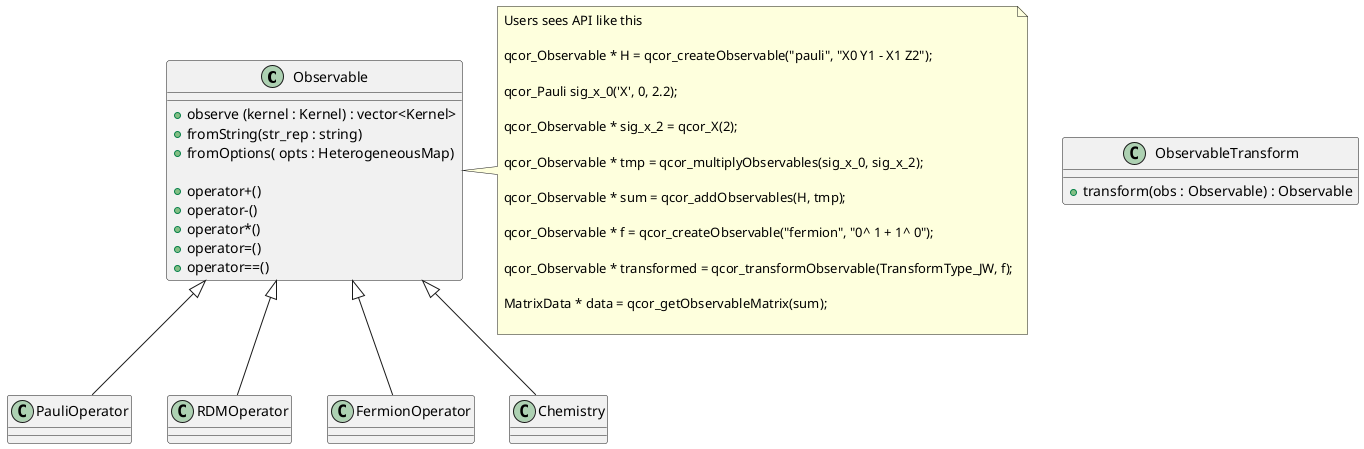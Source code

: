 @startuml

class Observable {
    
    + observe (kernel : Kernel) : vector<Kernel>
    + fromString(str_rep : string)
    + fromOptions( opts : HeterogeneousMap)

    + operator+()
    + operator-()
    + operator*()
    + operator=()
    + operator==()
    

}

class ObservableTransform {
    + transform(obs : Observable) : Observable
}
class PauliOperator {
}

class RDMOperator{}
class FermionOperator {
}

class Chemistry

Observable <|-- PauliOperator
Observable <|-- FermionOperator
Observable <|-- RDMOperator 
Observable <|-- Chemistry

note right of Observable 
   Users sees API like this

   qcor_Observable * H = qcor_createObservable("pauli", "X0 Y1 - X1 Z2");

   qcor_Pauli sig_x_0('X', 0, 2.2); 

   qcor_Observable * sig_x_2 = qcor_X(2);

   qcor_Observable * tmp = qcor_multiplyObservables(sig_x_0, sig_x_2);

   qcor_Observable * sum = qcor_addObservables(H, tmp);

   qcor_Observable * f = qcor_createObservable("fermion", "0^ 1 + 1^ 0");

   qcor_Observable * transformed = qcor_transformObservable(TransformType_JW, f);

   MatrixData * data = qcor_getObservableMatrix(sum);

end note
@enduml